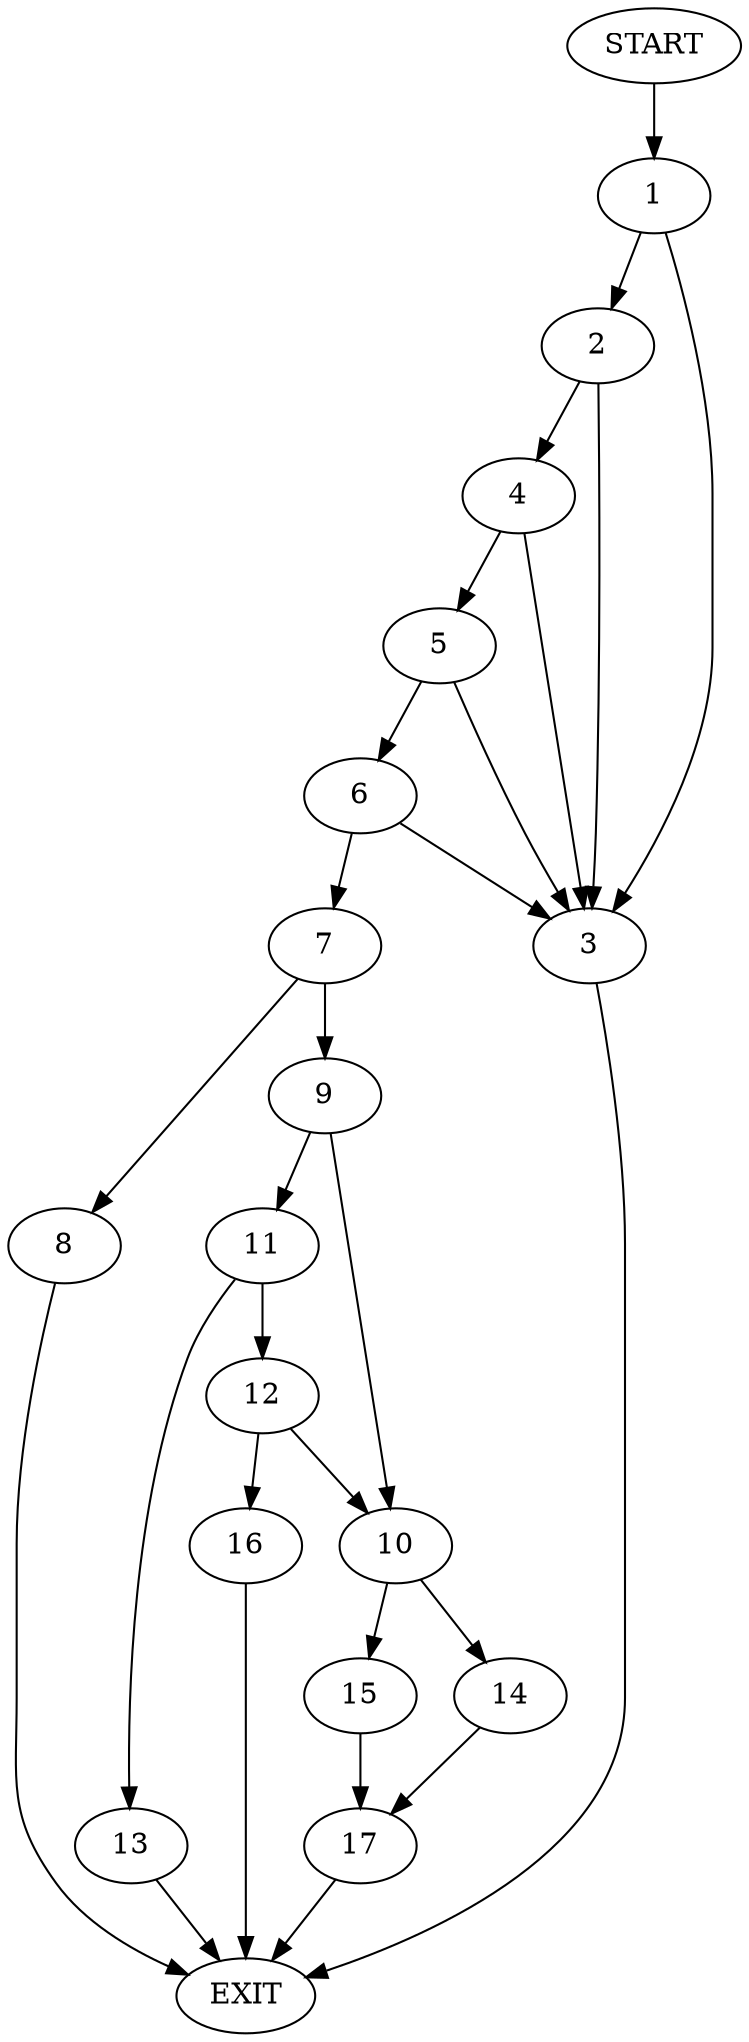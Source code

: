 digraph {
0 [label="START"]
18 [label="EXIT"]
0 -> 1
1 -> 2
1 -> 3
3 -> 18
2 -> 4
2 -> 3
4 -> 5
4 -> 3
5 -> 6
5 -> 3
6 -> 7
6 -> 3
7 -> 8
7 -> 9
9 -> 10
9 -> 11
8 -> 18
11 -> 12
11 -> 13
10 -> 14
10 -> 15
13 -> 18
12 -> 10
12 -> 16
16 -> 18
15 -> 17
14 -> 17
17 -> 18
}
